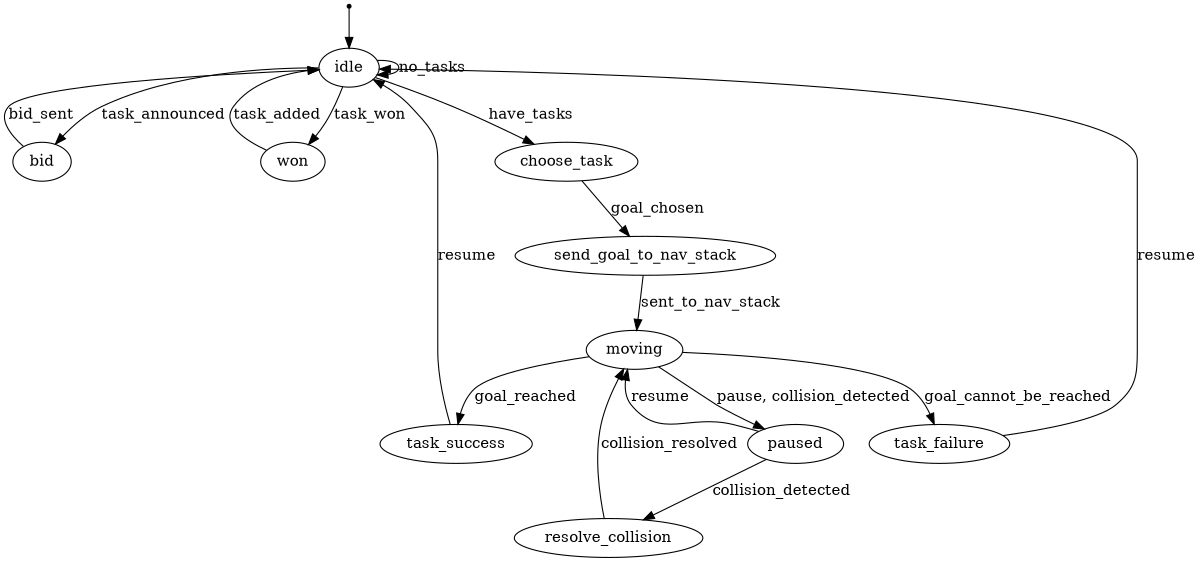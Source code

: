 digraph robot_controller {
#	rankdir=LR;
	size="8,12"

	# node [style=invis] START;
	node [shape=ellipse, label="idle"] idle;
	node [shape=ellipse, label="moving"] moving;
	node [shape=ellipse, label="resolve_collision"] resolve_collision;
	node [shape=ellipse, label="paused"] paused;
	node [shape=ellipse, label="bid"] bid;
	node [shape=ellipse, label="won"] won;
	node [shape=ellipse, label="choose_task"] choose_task;
	node [shape=ellipse, label="send_goal_to_nav_stack"] send_goal_to_nav_stack;
	node [shape=ellipse, label="task_success"] task_success;
	node [shape=ellipse, label="task_failure"] task_failure;
	node [shape=point] start;
	
	start        -> idle;
	idle         -> choose_task [label="have_tasks"];
	idle         -> idle [label="no_tasks"];

	# Make a bid
	idle         -> bid [label="task_announced"];
	bid          -> idle [label="bid_sent"];

	# Task won; add to agenda
	idle         -> won [label="task_won"];
	won          -> idle [label="task_added"];

	# Agenda is non-empty; choose a task and go to it.
	choose_task  -> send_goal_to_nav_stack [label="goal_chosen"];
	send_goal_to_nav_stack    -> moving [label="sent_to_nav_stack"];

	# Pause/resume
	moving      -> paused [label="pause, collision_detected"];
	paused       -> moving [label="resume"];
	
	# Collision resolution
	paused      -> resolve_collision [label="collision_detected"];
	resolve_collision -> moving [label="collision_resolved"];
		
	# Success/failure
	moving      -> task_success [label="goal_reached"];
	task_success -> idle [label="resume"];

	moving      -> task_failure [label="goal_cannot_be_reached"];
	task_failure -> idle [label="resume"];
	
}